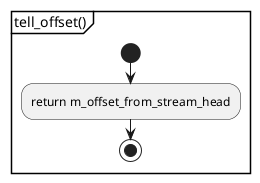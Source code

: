 @startuml position_indicatable_error_tell_offset
partition "tell_offset()" {
start
	:return m_offset_from_stream_head;
stop
}
@enduml

@startuml position_indicatable_error_what
partition "what()" {
start
	:message : stringstream;
	:message << "at " << m_offset_from_stream_head << " byte\\n";
	:content = detail() : stringstream;
	:content << "\\n\\n" << '(' << typeid(*this).name() << ')';
	:message << "  ";
	:line : std::string;
	while (std::getline(content, line)) is (y)
		:message << "  " << line << '\\n';
	endwhile
	:return message.str();
stop
}
@enduml
